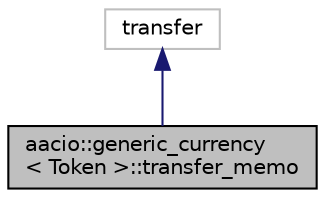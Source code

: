 digraph "aacio::generic_currency&lt; Token &gt;::transfer_memo"
{
  edge [fontname="Helvetica",fontsize="10",labelfontname="Helvetica",labelfontsize="10"];
  node [fontname="Helvetica",fontsize="10",shape=record];
  Node0 [label="aacio::generic_currency\l\< Token \>::transfer_memo",height=0.2,width=0.4,color="black", fillcolor="grey75", style="filled", fontcolor="black"];
  Node1 -> Node0 [dir="back",color="midnightblue",fontsize="10",style="solid"];
  Node1 [label="transfer",height=0.2,width=0.4,color="grey75", fillcolor="white", style="filled"];
}
